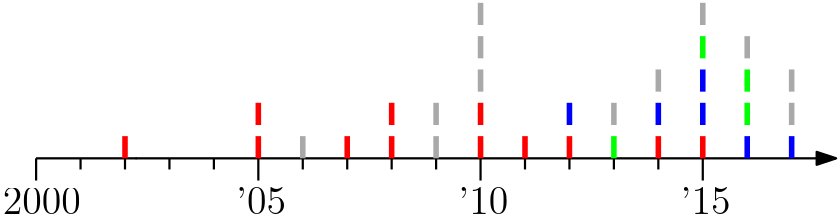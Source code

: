 <?xml version="1.0"?>
<!DOCTYPE ipe SYSTEM "ipe.dtd">
<ipe version="70206" creator="Ipe 7.2.7">
<info created="D:20170308201226" modified="D:20170827091351"/>
<ipestyle name="basic">
<symbol name="arrow/arc(spx)">
<path stroke="sym-stroke" fill="sym-stroke" pen="sym-pen">
0 0 m
-1 0.333 l
-1 -0.333 l
h
</path>
</symbol>
<symbol name="arrow/farc(spx)">
<path stroke="sym-stroke" fill="white" pen="sym-pen">
0 0 m
-1 0.333 l
-1 -0.333 l
h
</path>
</symbol>
<symbol name="arrow/ptarc(spx)">
<path stroke="sym-stroke" fill="sym-stroke" pen="sym-pen">
0 0 m
-1 0.333 l
-0.8 0 l
-1 -0.333 l
h
</path>
</symbol>
<symbol name="arrow/fptarc(spx)">
<path stroke="sym-stroke" fill="white" pen="sym-pen">
0 0 m
-1 0.333 l
-0.8 0 l
-1 -0.333 l
h
</path>
</symbol>
<symbol name="mark/circle(sx)" transformations="translations">
<path fill="sym-stroke">
0.6 0 0 0.6 0 0 e
0.4 0 0 0.4 0 0 e
</path>
</symbol>
<symbol name="mark/disk(sx)" transformations="translations">
<path fill="sym-stroke">
0.6 0 0 0.6 0 0 e
</path>
</symbol>
<symbol name="mark/fdisk(sfx)" transformations="translations">
<group>
<path fill="sym-fill">
0.5 0 0 0.5 0 0 e
</path>
<path fill="sym-stroke" fillrule="eofill">
0.6 0 0 0.6 0 0 e
0.4 0 0 0.4 0 0 e
</path>
</group>
</symbol>
<symbol name="mark/box(sx)" transformations="translations">
<path fill="sym-stroke" fillrule="eofill">
-0.6 -0.6 m
0.6 -0.6 l
0.6 0.6 l
-0.6 0.6 l
h
-0.4 -0.4 m
0.4 -0.4 l
0.4 0.4 l
-0.4 0.4 l
h
</path>
</symbol>
<symbol name="mark/square(sx)" transformations="translations">
<path fill="sym-stroke">
-0.6 -0.6 m
0.6 -0.6 l
0.6 0.6 l
-0.6 0.6 l
h
</path>
</symbol>
<symbol name="mark/fsquare(sfx)" transformations="translations">
<group>
<path fill="sym-fill">
-0.5 -0.5 m
0.5 -0.5 l
0.5 0.5 l
-0.5 0.5 l
h
</path>
<path fill="sym-stroke" fillrule="eofill">
-0.6 -0.6 m
0.6 -0.6 l
0.6 0.6 l
-0.6 0.6 l
h
-0.4 -0.4 m
0.4 -0.4 l
0.4 0.4 l
-0.4 0.4 l
h
</path>
</group>
</symbol>
<symbol name="mark/cross(sx)" transformations="translations">
<group>
<path fill="sym-stroke">
-0.43 -0.57 m
0.57 0.43 l
0.43 0.57 l
-0.57 -0.43 l
h
</path>
<path fill="sym-stroke">
-0.43 0.57 m
0.57 -0.43 l
0.43 -0.57 l
-0.57 0.43 l
h
</path>
</group>
</symbol>
<symbol name="arrow/fnormal(spx)">
<path stroke="sym-stroke" fill="white" pen="sym-pen">
0 0 m
-1 0.333 l
-1 -0.333 l
h
</path>
</symbol>
<symbol name="arrow/pointed(spx)">
<path stroke="sym-stroke" fill="sym-stroke" pen="sym-pen">
0 0 m
-1 0.333 l
-0.8 0 l
-1 -0.333 l
h
</path>
</symbol>
<symbol name="arrow/fpointed(spx)">
<path stroke="sym-stroke" fill="white" pen="sym-pen">
0 0 m
-1 0.333 l
-0.8 0 l
-1 -0.333 l
h
</path>
</symbol>
<symbol name="arrow/linear(spx)">
<path stroke="sym-stroke" pen="sym-pen">
-1 0.333 m
0 0 l
-1 -0.333 l
</path>
</symbol>
<symbol name="arrow/fdouble(spx)">
<path stroke="sym-stroke" fill="white" pen="sym-pen">
0 0 m
-1 0.333 l
-1 -0.333 l
h
-1 0 m
-2 0.333 l
-2 -0.333 l
h
</path>
</symbol>
<symbol name="arrow/double(spx)">
<path stroke="sym-stroke" fill="sym-stroke" pen="sym-pen">
0 0 m
-1 0.333 l
-1 -0.333 l
h
-1 0 m
-2 0.333 l
-2 -0.333 l
h
</path>
</symbol>
<pen name="heavier" value="0.8"/>
<pen name="fat" value="1.2"/>
<pen name="ultrafat" value="2"/>
<symbolsize name="large" value="5"/>
<symbolsize name="small" value="2"/>
<symbolsize name="tiny" value="1.1"/>
<arrowsize name="large" value="10"/>
<arrowsize name="small" value="5"/>
<arrowsize name="tiny" value="3"/>
<color name="red" value="1 0 0"/>
<color name="green" value="0 1 0"/>
<color name="blue" value="0 0 1"/>
<color name="yellow" value="1 1 0"/>
<color name="orange" value="1 0.647 0"/>
<color name="gold" value="1 0.843 0"/>
<color name="purple" value="0.627 0.125 0.941"/>
<color name="gray" value="0.745"/>
<color name="brown" value="0.647 0.165 0.165"/>
<color name="navy" value="0 0 0.502"/>
<color name="pink" value="1 0.753 0.796"/>
<color name="seagreen" value="0.18 0.545 0.341"/>
<color name="turquoise" value="0.251 0.878 0.816"/>
<color name="violet" value="0.933 0.51 0.933"/>
<color name="darkblue" value="0 0 0.545"/>
<color name="darkcyan" value="0 0.545 0.545"/>
<color name="darkgray" value="0.663"/>
<color name="darkgreen" value="0 0.392 0"/>
<color name="darkmagenta" value="0.545 0 0.545"/>
<color name="darkorange" value="1 0.549 0"/>
<color name="darkred" value="0.545 0 0"/>
<color name="lightblue" value="0.678 0.847 0.902"/>
<color name="lightcyan" value="0.878 1 1"/>
<color name="lightgray" value="0.827"/>
<color name="lightgreen" value="0.565 0.933 0.565"/>
<color name="lightyellow" value="1 1 0.878"/>
<dashstyle name="dashed" value="[4] 0"/>
<dashstyle name="dotted" value="[1 3] 0"/>
<dashstyle name="dash dotted" value="[4 2 1 2] 0"/>
<dashstyle name="dash dot dotted" value="[4 2 1 2 1 2] 0"/>
<textsize name="large" value="\large"/>
<textsize name="Large" value="\Large"/>
<textsize name="LARGE" value="\LARGE"/>
<textsize name="huge" value="\huge"/>
<textsize name="Huge" value="\Huge"/>
<textsize name="small" value="\small"/>
<textsize name="footnote" value="\footnotesize"/>
<textsize name="tiny" value="\tiny"/>
<textstyle name="center" begin="\begin{center}" end="\end{center}"/>
<textstyle name="itemize" begin="\begin{itemize}" end="\end{itemize}"/>
<textstyle name="item" begin="\begin{itemize}\item{}" end="\end{itemize}"/>
<gridsize name="4 pts" value="4"/>
<gridsize name="8 pts (~3 mm)" value="8"/>
<gridsize name="16 pts (~6 mm)" value="16"/>
<gridsize name="32 pts (~12 mm)" value="32"/>
<gridsize name="10 pts (~3.5 mm)" value="10"/>
<gridsize name="20 pts (~7 mm)" value="20"/>
<gridsize name="14 pts (~5 mm)" value="14"/>
<gridsize name="28 pts (~10 mm)" value="28"/>
<gridsize name="56 pts (~20 mm)" value="56"/>
<anglesize name="90 deg" value="90"/>
<anglesize name="60 deg" value="60"/>
<anglesize name="45 deg" value="45"/>
<anglesize name="30 deg" value="30"/>
<anglesize name="22.5 deg" value="22.5"/>
<opacity name="10%" value="0.1"/>
<opacity name="30%" value="0.3"/>
<opacity name="50%" value="0.5"/>
<opacity name="75%" value="0.75"/>
<tiling name="falling" angle="-60" step="4" width="1"/>
<tiling name="rising" angle="30" step="4" width="1"/>
</ipestyle>
<page>
<layer name="alpha"/>
<view layers="alpha" active="alpha"/>
<path layer="alpha" matrix="1.05882 0 0 1 -2.82353 0" stroke="black" pen="heavier" arrow="normal/normal">
48 720 m
320 720 l
</path>
<path stroke="black" pen="heavier">
48 720 m
48 712 l
</path>
<path stroke="black" pen="heavier">
128 720 m
128 712 l
</path>
<path stroke="black" pen="heavier">
208 720 m
208 712 l
</path>
<path stroke="black" pen="heavier">
288 720 m
288 712 l
</path>
<text matrix="1 0 0 1 -12 0" transformations="translations" pos="48 700" stroke="black" type="label" width="28.094" height="9.245" depth="0" valign="baseline" size="Large">2000</text>
<text matrix="1 0 0 1 72 0" transformations="translations" pos="48 700" stroke="black" type="label" width="17.949" height="9.963" depth="0" valign="baseline" size="Large">&apos;05</text>
<text matrix="1 0 0 1 152 0" transformations="translations" pos="48 700" stroke="black" type="label" width="17.949" height="9.963" depth="0" valign="baseline" size="Large">&apos;10</text>
<text matrix="1 0 0 1 232 0" transformations="translations" pos="48 700" stroke="black" type="label" width="17.949" height="9.963" depth="0" valign="baseline" size="Large">&apos;15</text>
<path stroke="black" pen="heavier" cap="1">
84 720 m
84 720 l
</path>
<path matrix="1 0 0 2 -4 -720" stroke="red" pen="ultrafat">
84 720 m
84 724 l
</path>
<path matrix="1 0 0 2 -4 -720" stroke="red" pen="ultrafat">
132 720 m
132 724 l
</path>
<path matrix="1 0 0 0.5 16 360" stroke="black" pen="heavier">
48 720 m
48 712 l
</path>
<path matrix="1 0 0 0.5 32 360" stroke="black" pen="heavier">
48 720 m
48 712 l
</path>
<path matrix="1 0 0 0.5 48 360" stroke="black" pen="heavier">
48 720 m
48 712 l
</path>
<path matrix="1 0 0 0.5 64 360" stroke="black" pen="heavier">
48 720 m
48 712 l
</path>
<path matrix="1 0 0 0.5 96 360" stroke="black" pen="heavier">
48 720 m
48 712 l
</path>
<path matrix="1 0 0 0.5 112 360" stroke="black" pen="heavier">
48 720 m
48 712 l
</path>
<path matrix="1 0 0 0.5 128 360" stroke="black" pen="heavier">
48 720 m
48 712 l
</path>
<path matrix="1 0 0 0.5 144 360" stroke="black" pen="heavier">
48 720 m
48 712 l
</path>
<path matrix="1 0 0 0.5 176 360" stroke="black" pen="heavier">
48 720 m
48 712 l
</path>
<path matrix="1 0 0 0.5 192 360" stroke="black" pen="heavier">
48 720 m
48 712 l
</path>
<path matrix="1 0 0 0.5 208 360" stroke="black" pen="heavier">
48 720 m
48 712 l
</path>
<path matrix="1 0 0 0.5 224 360" stroke="black" pen="heavier">
48 720 m
48 712 l
</path>
<path matrix="1 0 0 2 28 -720" stroke="red" pen="ultrafat">
132 720 m
132 724 l
</path>
<path matrix="1 0 0 2 -4 -708" stroke="red" pen="ultrafat">
132 720 m
132 724 l
</path>
<path matrix="1 0 0 2 44 -720" stroke="red" pen="ultrafat">
132 720 m
132 724 l
</path>
<path matrix="1 0 0 2 76 -720" stroke="red" pen="ultrafat">
132 720 m
132 724 l
</path>
<path matrix="1 0 0 2 140 -720" stroke="red" pen="ultrafat">
132 720 m
132 724 l
</path>
<path matrix="1 0 0 2 156 -720" stroke="red" pen="ultrafat">
132 720 m
132 724 l
</path>
<path matrix="1 0 0 2 44 -708" stroke="red" pen="ultrafat">
132 720 m
132 724 l
</path>
<path matrix="1 0 0 2 76 -708" stroke="red" pen="ultrafat">
132 720 m
132 724 l
</path>
<path matrix="1 0 0 2 108 -788" stroke="blue" pen="ultrafat">
132 764 m
132 760 l
</path>
<path matrix="1 0 0 2 108 -720" stroke="red" pen="ultrafat">
132 720 m
132 724 l
</path>
<path matrix="1 0 0 2 172 -800" stroke="blue" pen="ultrafat">
132 764 m
132 760 l
</path>
<path matrix="1 0 0 2 188 -800" stroke="blue" pen="ultrafat">
132 764 m
132 760 l
</path>
<path matrix="1 0 0 2 156 -788" stroke="blue" pen="ultrafat">
132 764 m
132 760 l
</path>
<path matrix="1 0 0 2 156 -776" stroke="blue" pen="ultrafat">
132 764 m
132 760 l
</path>
<path matrix="1 0 0 2 140 -788" stroke="blue" pen="ultrafat">
132 764 m
132 760 l
</path>
<path matrix="1 0 0 2 124 -800" stroke="green" pen="ultrafat">
132 764 m
132 760 l
</path>
<path matrix="1 0 0 2 92 -720" stroke="red" pen="ultrafat">
132 720 m
132 724 l
</path>
<path matrix="1 0 0 2 172 -788" stroke="green" pen="ultrafat">
132 764 m
132 760 l
</path>
<path matrix="1 0 0 2 172 -776" stroke="green" pen="ultrafat">
132 764 m
132 760 l
</path>
<path matrix="1 0 0 2 12 -800" stroke="darkgray" pen="ultrafat">
132 764 m
132 760 l
</path>
<path matrix="1 0 0 2 60 -800" stroke="darkgray" pen="ultrafat">
132 764 m
132 760 l
</path>
<path matrix="1 0 0 2 60 -788" stroke="darkgray" pen="ultrafat">
132 764 m
132 760 l
</path>
<path matrix="1 0 0 2 76 -776" stroke="darkgray" pen="ultrafat">
132 764 m
132 760 l
</path>
<path matrix="1 0 0 2 76 -764" stroke="darkgray" pen="ultrafat">
132 764 m
132 760 l
</path>
<path matrix="1 0 0 2 76 -752" stroke="darkgray" pen="ultrafat">
132 764 m
132 760 l
</path>
<path matrix="1 0 0 2 124 -788" stroke="darkgray" pen="ultrafat">
132 764 m
132 760 l
</path>
<path matrix="1 0 0 2 156 -764" stroke="green" pen="ultrafat">
132 764 m
132 760 l
</path>
<path matrix="1 0 0 2 140 -776" stroke="darkgray" pen="ultrafat">
132 764 m
132 760 l
</path>
<path matrix="1 0 0 2 156 -752" stroke="darkgray" pen="ultrafat">
132 764 m
132 760 l
</path>
<path matrix="1 0 0 2 172 -764" stroke="darkgray" pen="ultrafat">
132 764 m
132 760 l
</path>
<path matrix="1 0 0 2 188 -788" stroke="darkgray" pen="ultrafat">
132 764 m
132 760 l
</path>
<path matrix="1 0 0 2 188 -776" stroke="darkgray" pen="ultrafat">
132 764 m
132 760 l
</path>
</page>
</ipe>
